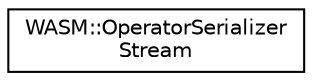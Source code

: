 digraph "Graphical Class Hierarchy"
{
  edge [fontname="Helvetica",fontsize="10",labelfontname="Helvetica",labelfontsize="10"];
  node [fontname="Helvetica",fontsize="10",shape=record];
  rankdir="LR";
  Node0 [label="WASM::OperatorSerializer\lStream",height=0.2,width=0.4,color="black", fillcolor="white", style="filled",URL="$struct_w_a_s_m_1_1_operator_serializer_stream.html"];
}
